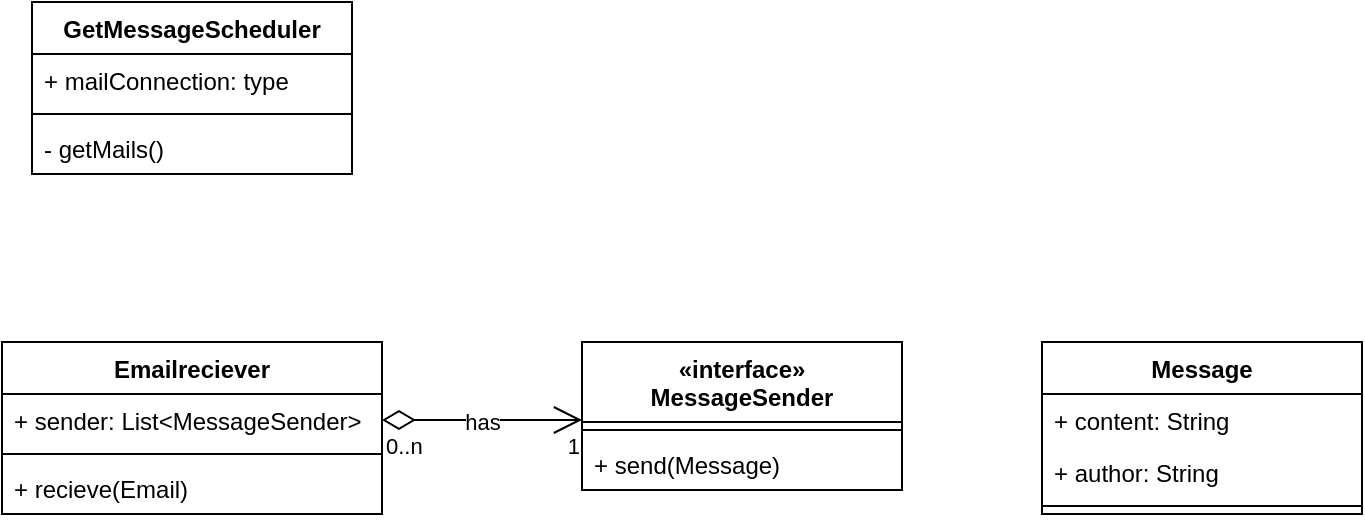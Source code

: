 <mxfile version="19.0.2" type="device"><diagram id="C5RBs43oDa-KdzZeNtuy" name="Page-1"><mxGraphModel dx="1373" dy="905" grid="1" gridSize="10" guides="1" tooltips="1" connect="1" arrows="1" fold="1" page="1" pageScale="1" pageWidth="827" pageHeight="1169" math="0" shadow="0"><root><mxCell id="WIyWlLk6GJQsqaUBKTNV-0"/><mxCell id="WIyWlLk6GJQsqaUBKTNV-1" parent="WIyWlLk6GJQsqaUBKTNV-0"/><mxCell id="erxP60ECTt89zNvkBQCk-1" value="«interface»&#10;MessageSender" style="swimlane;fontStyle=1;align=center;verticalAlign=top;childLayout=stackLayout;horizontal=1;startSize=40;horizontalStack=0;resizeParent=1;resizeParentMax=0;resizeLast=0;collapsible=1;marginBottom=0;" vertex="1" parent="WIyWlLk6GJQsqaUBKTNV-1"><mxGeometry x="320" y="270" width="160" height="74" as="geometry"/></mxCell><mxCell id="erxP60ECTt89zNvkBQCk-3" value="" style="line;strokeWidth=1;fillColor=none;align=left;verticalAlign=middle;spacingTop=-1;spacingLeft=3;spacingRight=3;rotatable=0;labelPosition=right;points=[];portConstraint=eastwest;" vertex="1" parent="erxP60ECTt89zNvkBQCk-1"><mxGeometry y="40" width="160" height="8" as="geometry"/></mxCell><mxCell id="erxP60ECTt89zNvkBQCk-4" value="+ send(Message)" style="text;strokeColor=none;fillColor=none;align=left;verticalAlign=top;spacingLeft=4;spacingRight=4;overflow=hidden;rotatable=0;points=[[0,0.5],[1,0.5]];portConstraint=eastwest;" vertex="1" parent="erxP60ECTt89zNvkBQCk-1"><mxGeometry y="48" width="160" height="26" as="geometry"/></mxCell><mxCell id="erxP60ECTt89zNvkBQCk-9" value="Message" style="swimlane;fontStyle=1;align=center;verticalAlign=top;childLayout=stackLayout;horizontal=1;startSize=26;horizontalStack=0;resizeParent=1;resizeParentMax=0;resizeLast=0;collapsible=1;marginBottom=0;" vertex="1" parent="WIyWlLk6GJQsqaUBKTNV-1"><mxGeometry x="550" y="270" width="160" height="86" as="geometry"/></mxCell><mxCell id="erxP60ECTt89zNvkBQCk-10" value="+ content: String" style="text;strokeColor=none;fillColor=none;align=left;verticalAlign=top;spacingLeft=4;spacingRight=4;overflow=hidden;rotatable=0;points=[[0,0.5],[1,0.5]];portConstraint=eastwest;" vertex="1" parent="erxP60ECTt89zNvkBQCk-9"><mxGeometry y="26" width="160" height="26" as="geometry"/></mxCell><mxCell id="erxP60ECTt89zNvkBQCk-13" value="+ author: String" style="text;strokeColor=none;fillColor=none;align=left;verticalAlign=top;spacingLeft=4;spacingRight=4;overflow=hidden;rotatable=0;points=[[0,0.5],[1,0.5]];portConstraint=eastwest;" vertex="1" parent="erxP60ECTt89zNvkBQCk-9"><mxGeometry y="52" width="160" height="26" as="geometry"/></mxCell><mxCell id="erxP60ECTt89zNvkBQCk-11" value="" style="line;strokeWidth=1;fillColor=none;align=left;verticalAlign=middle;spacingTop=-1;spacingLeft=3;spacingRight=3;rotatable=0;labelPosition=right;points=[];portConstraint=eastwest;" vertex="1" parent="erxP60ECTt89zNvkBQCk-9"><mxGeometry y="78" width="160" height="8" as="geometry"/></mxCell><mxCell id="erxP60ECTt89zNvkBQCk-14" value="Emailreciever" style="swimlane;fontStyle=1;align=center;verticalAlign=top;childLayout=stackLayout;horizontal=1;startSize=26;horizontalStack=0;resizeParent=1;resizeParentMax=0;resizeLast=0;collapsible=1;marginBottom=0;" vertex="1" parent="WIyWlLk6GJQsqaUBKTNV-1"><mxGeometry x="30" y="270" width="190" height="86" as="geometry"/></mxCell><mxCell id="erxP60ECTt89zNvkBQCk-15" value="+ sender: List&lt;MessageSender&gt;" style="text;strokeColor=none;fillColor=none;align=left;verticalAlign=top;spacingLeft=4;spacingRight=4;overflow=hidden;rotatable=0;points=[[0,0.5],[1,0.5]];portConstraint=eastwest;" vertex="1" parent="erxP60ECTt89zNvkBQCk-14"><mxGeometry y="26" width="190" height="26" as="geometry"/></mxCell><mxCell id="erxP60ECTt89zNvkBQCk-16" value="" style="line;strokeWidth=1;fillColor=none;align=left;verticalAlign=middle;spacingTop=-1;spacingLeft=3;spacingRight=3;rotatable=0;labelPosition=right;points=[];portConstraint=eastwest;" vertex="1" parent="erxP60ECTt89zNvkBQCk-14"><mxGeometry y="52" width="190" height="8" as="geometry"/></mxCell><mxCell id="erxP60ECTt89zNvkBQCk-17" value="+ recieve(Email)" style="text;strokeColor=none;fillColor=none;align=left;verticalAlign=top;spacingLeft=4;spacingRight=4;overflow=hidden;rotatable=0;points=[[0,0.5],[1,0.5]];portConstraint=eastwest;" vertex="1" parent="erxP60ECTt89zNvkBQCk-14"><mxGeometry y="60" width="190" height="26" as="geometry"/></mxCell><mxCell id="erxP60ECTt89zNvkBQCk-18" value="GetMessageScheduler" style="swimlane;fontStyle=1;align=center;verticalAlign=top;childLayout=stackLayout;horizontal=1;startSize=26;horizontalStack=0;resizeParent=1;resizeParentMax=0;resizeLast=0;collapsible=1;marginBottom=0;" vertex="1" parent="WIyWlLk6GJQsqaUBKTNV-1"><mxGeometry x="45" y="100" width="160" height="86" as="geometry"/></mxCell><mxCell id="erxP60ECTt89zNvkBQCk-19" value="+ mailConnection: type" style="text;strokeColor=none;fillColor=none;align=left;verticalAlign=top;spacingLeft=4;spacingRight=4;overflow=hidden;rotatable=0;points=[[0,0.5],[1,0.5]];portConstraint=eastwest;" vertex="1" parent="erxP60ECTt89zNvkBQCk-18"><mxGeometry y="26" width="160" height="26" as="geometry"/></mxCell><mxCell id="erxP60ECTt89zNvkBQCk-20" value="" style="line;strokeWidth=1;fillColor=none;align=left;verticalAlign=middle;spacingTop=-1;spacingLeft=3;spacingRight=3;rotatable=0;labelPosition=right;points=[];portConstraint=eastwest;" vertex="1" parent="erxP60ECTt89zNvkBQCk-18"><mxGeometry y="52" width="160" height="8" as="geometry"/></mxCell><mxCell id="erxP60ECTt89zNvkBQCk-21" value="- getMails()" style="text;strokeColor=none;fillColor=none;align=left;verticalAlign=top;spacingLeft=4;spacingRight=4;overflow=hidden;rotatable=0;points=[[0,0.5],[1,0.5]];portConstraint=eastwest;" vertex="1" parent="erxP60ECTt89zNvkBQCk-18"><mxGeometry y="60" width="160" height="26" as="geometry"/></mxCell><mxCell id="erxP60ECTt89zNvkBQCk-22" value="has" style="endArrow=open;html=1;endSize=12;startArrow=diamondThin;startSize=14;startFill=0;edgeStyle=orthogonalEdgeStyle;rounded=0;" edge="1" parent="WIyWlLk6GJQsqaUBKTNV-1" source="erxP60ECTt89zNvkBQCk-15"><mxGeometry relative="1" as="geometry"><mxPoint x="450" y="220" as="sourcePoint"/><mxPoint x="320" y="309" as="targetPoint"/></mxGeometry></mxCell><mxCell id="erxP60ECTt89zNvkBQCk-23" value="0..n" style="edgeLabel;resizable=0;html=1;align=left;verticalAlign=top;" connectable="0" vertex="1" parent="erxP60ECTt89zNvkBQCk-22"><mxGeometry x="-1" relative="1" as="geometry"/></mxCell><mxCell id="erxP60ECTt89zNvkBQCk-24" value="1" style="edgeLabel;resizable=0;html=1;align=right;verticalAlign=top;" connectable="0" vertex="1" parent="erxP60ECTt89zNvkBQCk-22"><mxGeometry x="1" relative="1" as="geometry"/></mxCell></root></mxGraphModel></diagram></mxfile>